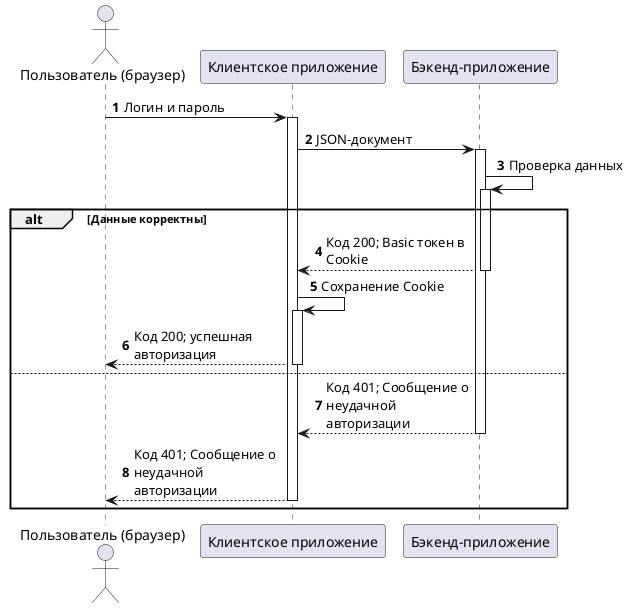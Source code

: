 @startuml

autonumber
skinparam maxmessagesize 150

actor "Пользователь (браузер)" as user
participant "Клиентское приложение" as front
participant "Бэкенд-приложение" as back

user -> front++: Логин и пароль
front -> back++: JSON-документ
back -> back++: Проверка данных
alt Данные корректны
    back --> front--: Код 200; Basic токен в Cookie
    front -> front++: Сохранение Cookie
    front --> user--: Код 200; успешная авторизация
else
    back --> front--: Код 401; Сообщение о неудачной авторизации
    front --> user--: Код 401; Сообщение о неудачной авторизации
end

@enduml